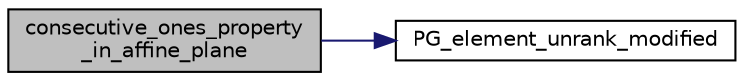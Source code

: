 digraph "consecutive_ones_property_in_affine_plane"
{
  edge [fontname="Helvetica",fontsize="10",labelfontname="Helvetica",labelfontsize="10"];
  node [fontname="Helvetica",fontsize="10",shape=record];
  rankdir="LR";
  Node2480 [label="consecutive_ones_property\l_in_affine_plane",height=0.2,width=0.4,color="black", fillcolor="grey75", style="filled", fontcolor="black"];
  Node2480 -> Node2481 [color="midnightblue",fontsize="10",style="solid",fontname="Helvetica"];
  Node2481 [label="PG_element_unrank_modified",height=0.2,width=0.4,color="black", fillcolor="white", style="filled",URL="$df/de4/projective_8_c.html#a83ae9b605d496f6a90345303f6efae64"];
}
